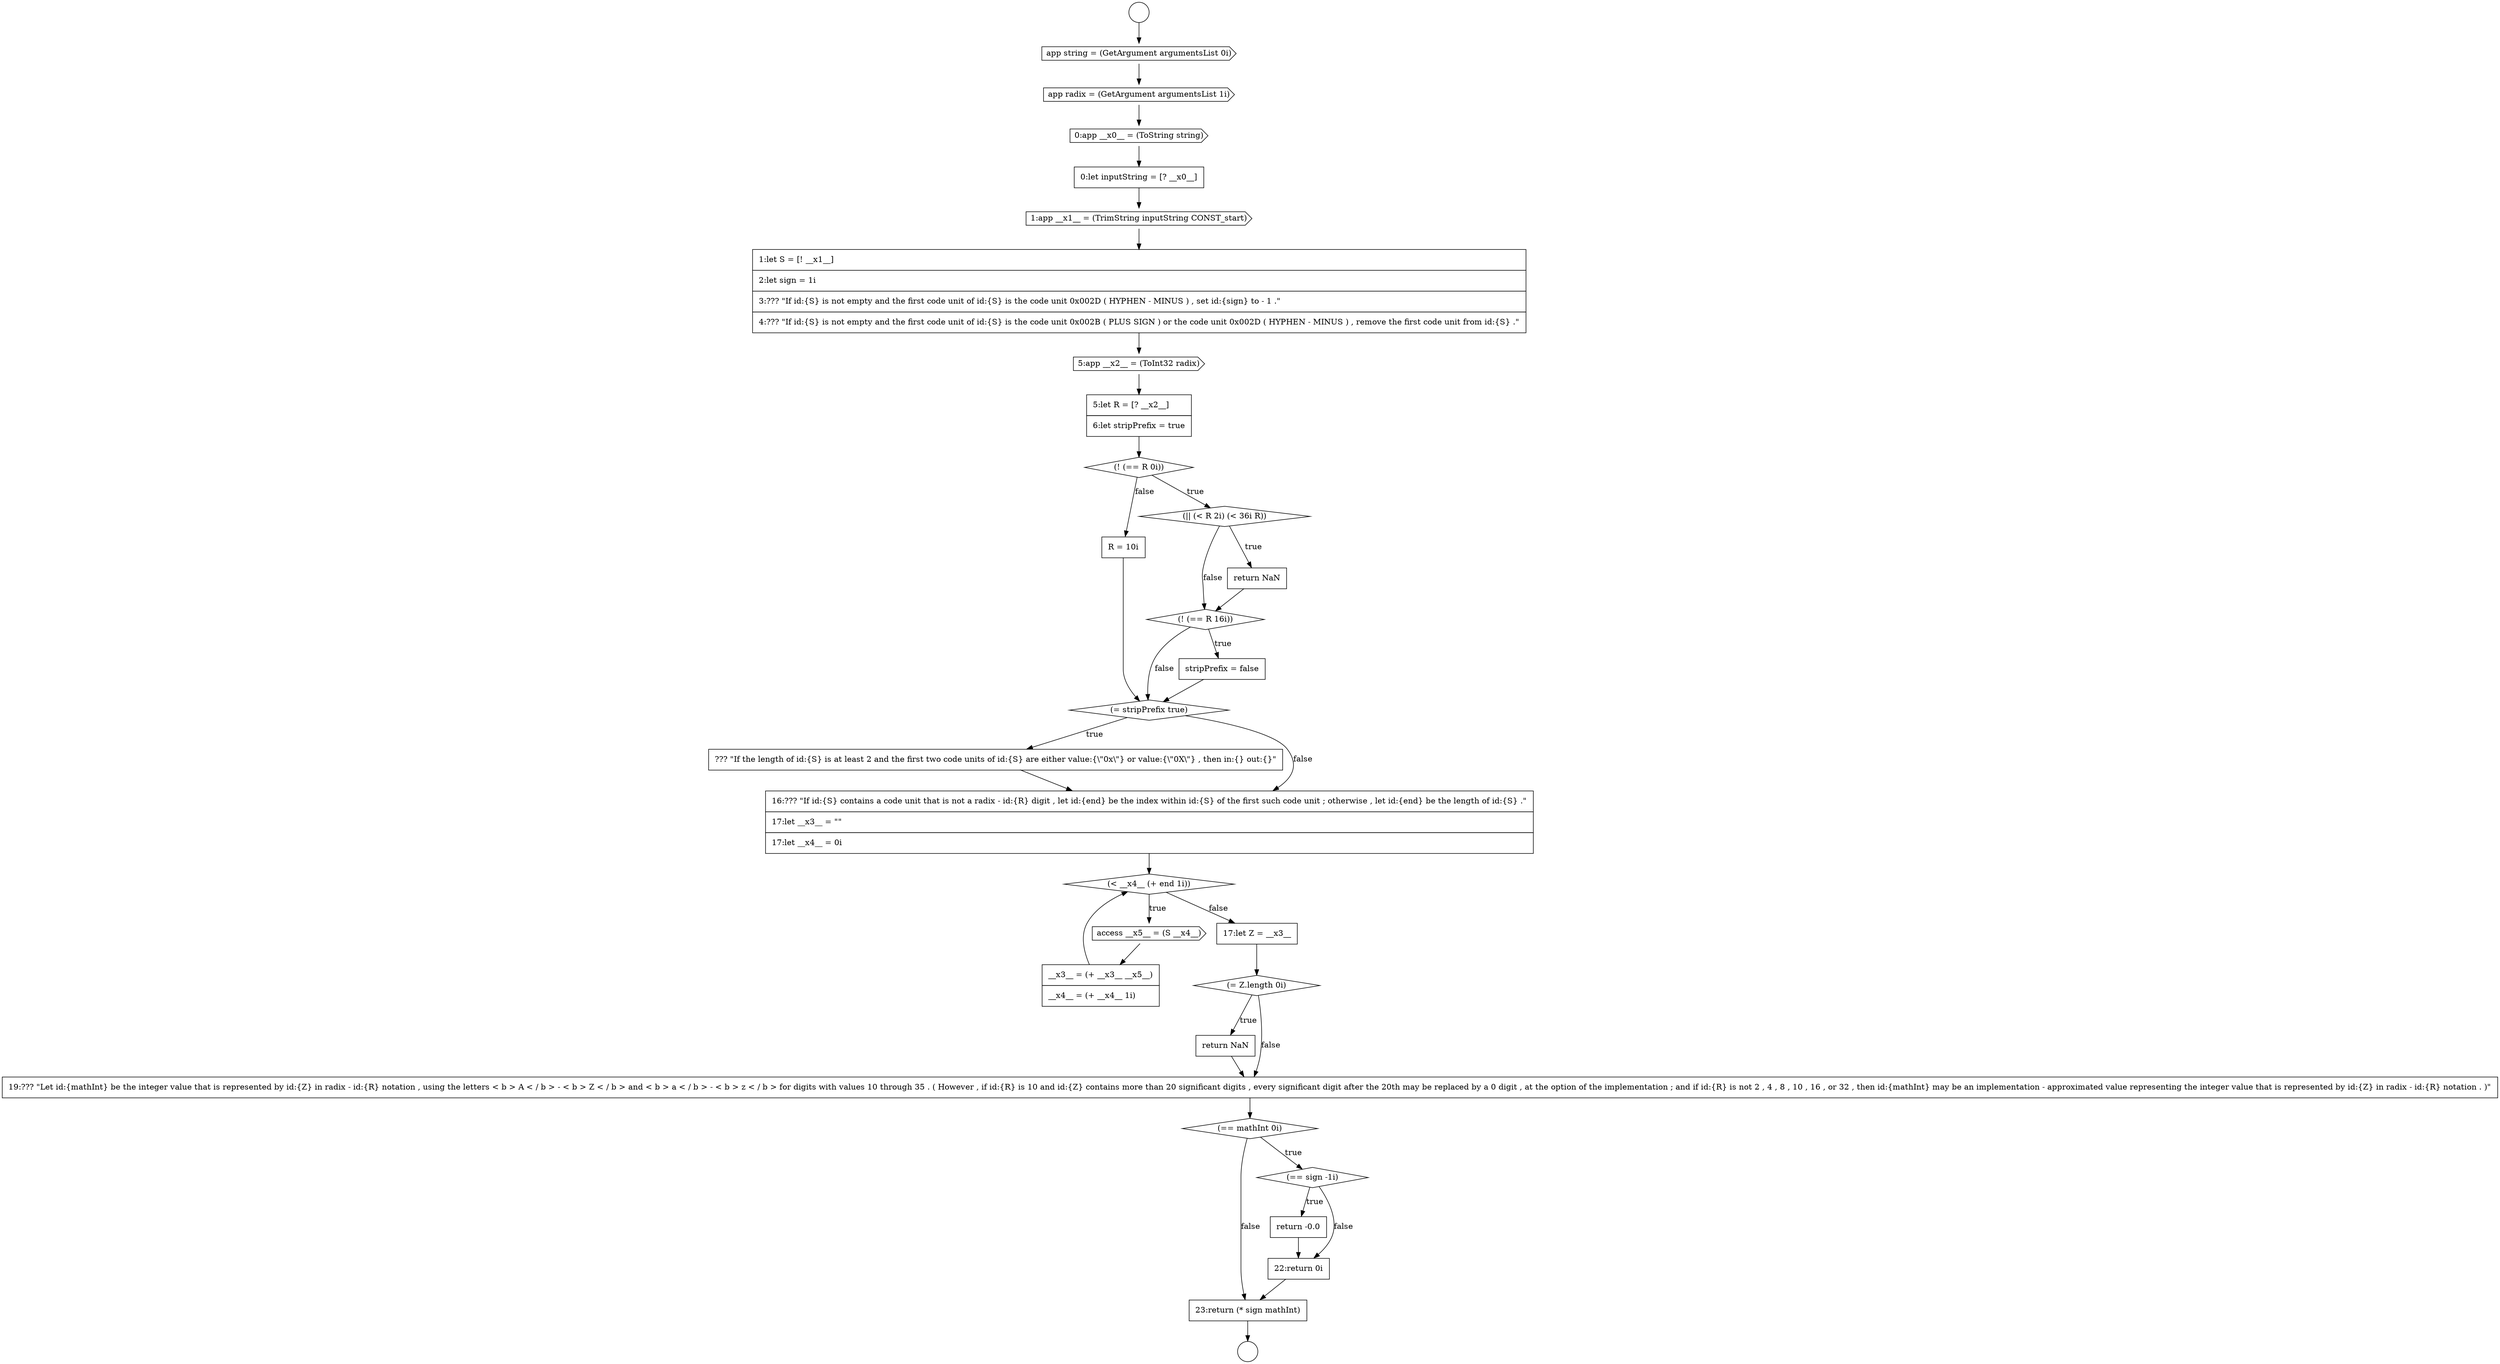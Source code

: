 digraph {
  node12116 [shape=cds, label=<<font color="black">app radix = (GetArgument argumentsList 1i)</font>> color="black" fillcolor="white" style=filled]
  node12129 [shape=diamond, label=<<font color="black">(= stripPrefix true)</font>> color="black" fillcolor="white" style=filled]
  node12126 [shape=diamond, label=<<font color="black">(! (== R 16i))</font>> color="black" fillcolor="white" style=filled]
  node12141 [shape=none, margin=0, label=<<font color="black">
    <table border="0" cellborder="1" cellspacing="0" cellpadding="10">
      <tr><td align="left">return -0.0</td></tr>
    </table>
  </font>> color="black" fillcolor="white" style=filled]
  node12122 [shape=none, margin=0, label=<<font color="black">
    <table border="0" cellborder="1" cellspacing="0" cellpadding="10">
      <tr><td align="left">5:let R = [? __x2__]</td></tr>
      <tr><td align="left">6:let stripPrefix = true</td></tr>
    </table>
  </font>> color="black" fillcolor="white" style=filled]
  node12137 [shape=none, margin=0, label=<<font color="black">
    <table border="0" cellborder="1" cellspacing="0" cellpadding="10">
      <tr><td align="left">return NaN</td></tr>
    </table>
  </font>> color="black" fillcolor="white" style=filled]
  node12133 [shape=cds, label=<<font color="black">access __x5__ = (S __x4__)</font>> color="black" fillcolor="white" style=filled]
  node12115 [shape=cds, label=<<font color="black">app string = (GetArgument argumentsList 0i)</font>> color="black" fillcolor="white" style=filled]
  node12142 [shape=none, margin=0, label=<<font color="black">
    <table border="0" cellborder="1" cellspacing="0" cellpadding="10">
      <tr><td align="left">22:return 0i</td></tr>
    </table>
  </font>> color="black" fillcolor="white" style=filled]
  node12138 [shape=none, margin=0, label=<<font color="black">
    <table border="0" cellborder="1" cellspacing="0" cellpadding="10">
      <tr><td align="left">19:??? &quot;Let id:{mathInt} be the integer value that is represented by id:{Z} in radix - id:{R} notation , using the letters &lt; b &gt; A &lt; / b &gt; - &lt; b &gt; Z &lt; / b &gt; and &lt; b &gt; a &lt; / b &gt; - &lt; b &gt; z &lt; / b &gt; for digits with values 10 through 35 . ( However , if id:{R} is 10 and id:{Z} contains more than 20 significant digits , every significant digit after the 20th may be replaced by a 0 digit , at the option of the implementation ; and if id:{R} is not 2 , 4 , 8 , 10 , 16 , or 32 , then id:{mathInt} may be an implementation - approximated value representing the integer value that is represented by id:{Z} in radix - id:{R} notation . )&quot;</td></tr>
    </table>
  </font>> color="black" fillcolor="white" style=filled]
  node12123 [shape=diamond, label=<<font color="black">(! (== R 0i))</font>> color="black" fillcolor="white" style=filled]
  node12119 [shape=cds, label=<<font color="black">1:app __x1__ = (TrimString inputString CONST_start)</font>> color="black" fillcolor="white" style=filled]
  node12143 [shape=none, margin=0, label=<<font color="black">
    <table border="0" cellborder="1" cellspacing="0" cellpadding="10">
      <tr><td align="left">23:return (* sign mathInt)</td></tr>
    </table>
  </font>> color="black" fillcolor="white" style=filled]
  node12128 [shape=none, margin=0, label=<<font color="black">
    <table border="0" cellborder="1" cellspacing="0" cellpadding="10">
      <tr><td align="left">R = 10i</td></tr>
    </table>
  </font>> color="black" fillcolor="white" style=filled]
  node12114 [shape=circle label=" " color="black" fillcolor="white" style=filled]
  node12135 [shape=none, margin=0, label=<<font color="black">
    <table border="0" cellborder="1" cellspacing="0" cellpadding="10">
      <tr><td align="left">17:let Z = __x3__</td></tr>
    </table>
  </font>> color="black" fillcolor="white" style=filled]
  node12139 [shape=diamond, label=<<font color="black">(== mathInt 0i)</font>> color="black" fillcolor="white" style=filled]
  node12124 [shape=diamond, label=<<font color="black">(|| (&lt; R 2i) (&lt; 36i R))</font>> color="black" fillcolor="white" style=filled]
  node12130 [shape=none, margin=0, label=<<font color="black">
    <table border="0" cellborder="1" cellspacing="0" cellpadding="10">
      <tr><td align="left">??? &quot;If the length of id:{S} is at least 2 and the first two code units of id:{S} are either value:{\&quot;0x\&quot;} or value:{\&quot;0X\&quot;} , then in:{} out:{}&quot;</td></tr>
    </table>
  </font>> color="black" fillcolor="white" style=filled]
  node12113 [shape=circle label=" " color="black" fillcolor="white" style=filled]
  node12125 [shape=none, margin=0, label=<<font color="black">
    <table border="0" cellborder="1" cellspacing="0" cellpadding="10">
      <tr><td align="left">return NaN</td></tr>
    </table>
  </font>> color="black" fillcolor="white" style=filled]
  node12121 [shape=cds, label=<<font color="black">5:app __x2__ = (ToInt32 radix)</font>> color="black" fillcolor="white" style=filled]
  node12134 [shape=none, margin=0, label=<<font color="black">
    <table border="0" cellborder="1" cellspacing="0" cellpadding="10">
      <tr><td align="left">__x3__ = (+ __x3__ __x5__)</td></tr>
      <tr><td align="left">__x4__ = (+ __x4__ 1i)</td></tr>
    </table>
  </font>> color="black" fillcolor="white" style=filled]
  node12132 [shape=diamond, label=<<font color="black">(&lt; __x4__ (+ end 1i))</font>> color="black" fillcolor="white" style=filled]
  node12127 [shape=none, margin=0, label=<<font color="black">
    <table border="0" cellborder="1" cellspacing="0" cellpadding="10">
      <tr><td align="left">stripPrefix = false</td></tr>
    </table>
  </font>> color="black" fillcolor="white" style=filled]
  node12131 [shape=none, margin=0, label=<<font color="black">
    <table border="0" cellborder="1" cellspacing="0" cellpadding="10">
      <tr><td align="left">16:??? &quot;If id:{S} contains a code unit that is not a radix - id:{R} digit , let id:{end} be the index within id:{S} of the first such code unit ; otherwise , let id:{end} be the length of id:{S} .&quot;</td></tr>
      <tr><td align="left">17:let __x3__ = &quot;&quot;</td></tr>
      <tr><td align="left">17:let __x4__ = 0i</td></tr>
    </table>
  </font>> color="black" fillcolor="white" style=filled]
  node12136 [shape=diamond, label=<<font color="black">(= Z.length 0i)</font>> color="black" fillcolor="white" style=filled]
  node12120 [shape=none, margin=0, label=<<font color="black">
    <table border="0" cellborder="1" cellspacing="0" cellpadding="10">
      <tr><td align="left">1:let S = [! __x1__]</td></tr>
      <tr><td align="left">2:let sign = 1i</td></tr>
      <tr><td align="left">3:??? &quot;If id:{S} is not empty and the first code unit of id:{S} is the code unit 0x002D ( HYPHEN - MINUS ) , set id:{sign} to - 1 .&quot;</td></tr>
      <tr><td align="left">4:??? &quot;If id:{S} is not empty and the first code unit of id:{S} is the code unit 0x002B ( PLUS SIGN ) or the code unit 0x002D ( HYPHEN - MINUS ) , remove the first code unit from id:{S} .&quot;</td></tr>
    </table>
  </font>> color="black" fillcolor="white" style=filled]
  node12118 [shape=none, margin=0, label=<<font color="black">
    <table border="0" cellborder="1" cellspacing="0" cellpadding="10">
      <tr><td align="left">0:let inputString = [? __x0__]</td></tr>
    </table>
  </font>> color="black" fillcolor="white" style=filled]
  node12117 [shape=cds, label=<<font color="black">0:app __x0__ = (ToString string)</font>> color="black" fillcolor="white" style=filled]
  node12140 [shape=diamond, label=<<font color="black">(== sign -1i)</font>> color="black" fillcolor="white" style=filled]
  node12128 -> node12129 [ color="black"]
  node12115 -> node12116 [ color="black"]
  node12131 -> node12132 [ color="black"]
  node12141 -> node12142 [ color="black"]
  node12140 -> node12141 [label=<<font color="black">true</font>> color="black"]
  node12140 -> node12142 [label=<<font color="black">false</font>> color="black"]
  node12135 -> node12136 [ color="black"]
  node12143 -> node12114 [ color="black"]
  node12126 -> node12127 [label=<<font color="black">true</font>> color="black"]
  node12126 -> node12129 [label=<<font color="black">false</font>> color="black"]
  node12139 -> node12140 [label=<<font color="black">true</font>> color="black"]
  node12139 -> node12143 [label=<<font color="black">false</font>> color="black"]
  node12119 -> node12120 [ color="black"]
  node12113 -> node12115 [ color="black"]
  node12132 -> node12133 [label=<<font color="black">true</font>> color="black"]
  node12132 -> node12135 [label=<<font color="black">false</font>> color="black"]
  node12117 -> node12118 [ color="black"]
  node12120 -> node12121 [ color="black"]
  node12124 -> node12125 [label=<<font color="black">true</font>> color="black"]
  node12124 -> node12126 [label=<<font color="black">false</font>> color="black"]
  node12122 -> node12123 [ color="black"]
  node12133 -> node12134 [ color="black"]
  node12138 -> node12139 [ color="black"]
  node12130 -> node12131 [ color="black"]
  node12129 -> node12130 [label=<<font color="black">true</font>> color="black"]
  node12129 -> node12131 [label=<<font color="black">false</font>> color="black"]
  node12134 -> node12132 [ color="black"]
  node12118 -> node12119 [ color="black"]
  node12125 -> node12126 [ color="black"]
  node12116 -> node12117 [ color="black"]
  node12136 -> node12137 [label=<<font color="black">true</font>> color="black"]
  node12136 -> node12138 [label=<<font color="black">false</font>> color="black"]
  node12121 -> node12122 [ color="black"]
  node12137 -> node12138 [ color="black"]
  node12127 -> node12129 [ color="black"]
  node12142 -> node12143 [ color="black"]
  node12123 -> node12124 [label=<<font color="black">true</font>> color="black"]
  node12123 -> node12128 [label=<<font color="black">false</font>> color="black"]
}
